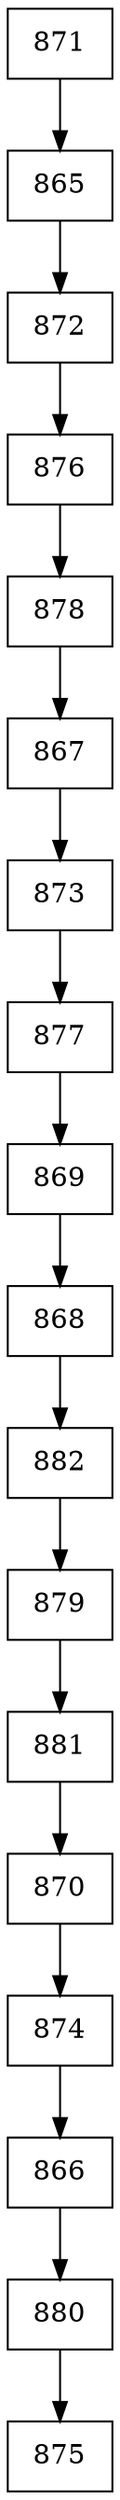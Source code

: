 digraph G {
  node [shape=record];
  node0 [label="{871}"];
  node0 -> node1;
  node1 [label="{865}"];
  node1 -> node2;
  node2 [label="{872}"];
  node2 -> node3;
  node3 [label="{876}"];
  node3 -> node4;
  node4 [label="{878}"];
  node4 -> node5;
  node5 [label="{867}"];
  node5 -> node6;
  node6 [label="{873}"];
  node6 -> node7;
  node7 [label="{877}"];
  node7 -> node8;
  node8 [label="{869}"];
  node8 -> node9;
  node9 [label="{868}"];
  node9 -> node10;
  node10 [label="{882}"];
  node10 -> node11;
  node11 [label="{879}"];
  node11 -> node12;
  node12 [label="{881}"];
  node12 -> node13;
  node13 [label="{870}"];
  node13 -> node14;
  node14 [label="{874}"];
  node14 -> node15;
  node15 [label="{866}"];
  node15 -> node16;
  node16 [label="{880}"];
  node16 -> node17;
  node17 [label="{875}"];
}
